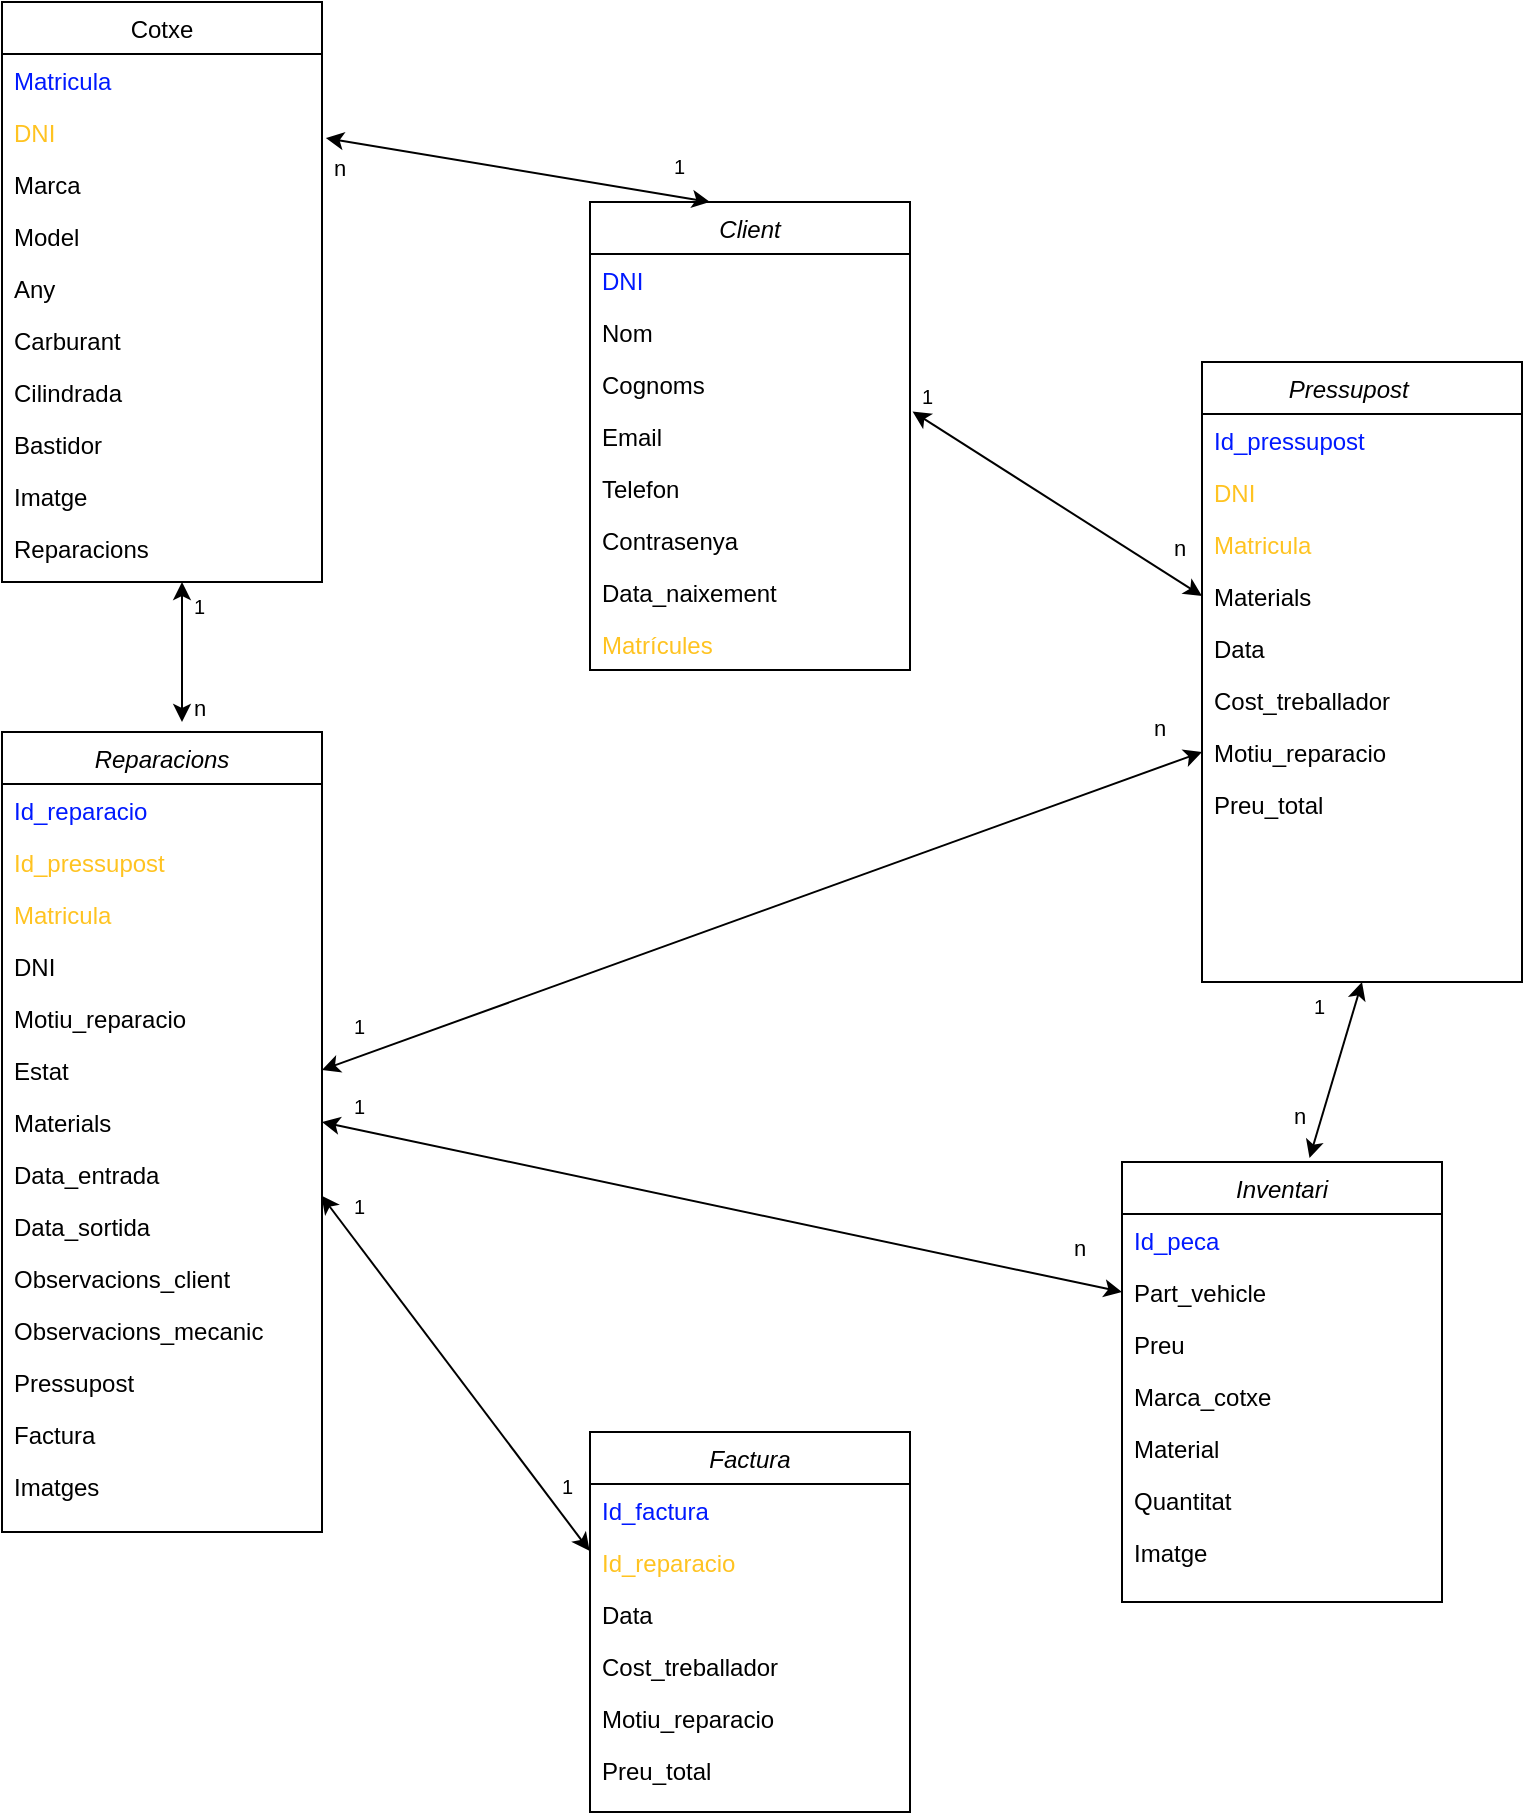 <mxfile version="26.1.2">
  <diagram id="C5RBs43oDa-KdzZeNtuy" name="Page-1">
    <mxGraphModel dx="1949" dy="1136" grid="1" gridSize="10" guides="1" tooltips="1" connect="1" arrows="1" fold="1" page="1" pageScale="1" pageWidth="827" pageHeight="1169" math="0" shadow="0">
      <root>
        <mxCell id="WIyWlLk6GJQsqaUBKTNV-0" />
        <mxCell id="WIyWlLk6GJQsqaUBKTNV-1" parent="WIyWlLk6GJQsqaUBKTNV-0" />
        <mxCell id="zkfFHV4jXpPFQw0GAbJ--0" value="Client" style="swimlane;fontStyle=2;align=center;verticalAlign=top;childLayout=stackLayout;horizontal=1;startSize=26;horizontalStack=0;resizeParent=1;resizeLast=0;collapsible=1;marginBottom=0;rounded=0;shadow=0;strokeWidth=1;" parent="WIyWlLk6GJQsqaUBKTNV-1" vertex="1">
          <mxGeometry x="334" y="120" width="160" height="234" as="geometry">
            <mxRectangle x="230" y="140" width="160" height="26" as="alternateBounds" />
          </mxGeometry>
        </mxCell>
        <mxCell id="zkfFHV4jXpPFQw0GAbJ--1" value="DNI" style="text;align=left;verticalAlign=top;spacingLeft=4;spacingRight=4;overflow=hidden;rotatable=0;points=[[0,0.5],[1,0.5]];portConstraint=eastwest;fontColor=#0019FF;" parent="zkfFHV4jXpPFQw0GAbJ--0" vertex="1">
          <mxGeometry y="26" width="160" height="26" as="geometry" />
        </mxCell>
        <mxCell id="zkfFHV4jXpPFQw0GAbJ--2" value="Nom" style="text;align=left;verticalAlign=top;spacingLeft=4;spacingRight=4;overflow=hidden;rotatable=0;points=[[0,0.5],[1,0.5]];portConstraint=eastwest;rounded=0;shadow=0;html=0;" parent="zkfFHV4jXpPFQw0GAbJ--0" vertex="1">
          <mxGeometry y="52" width="160" height="26" as="geometry" />
        </mxCell>
        <mxCell id="zkfFHV4jXpPFQw0GAbJ--3" value="Cognoms" style="text;align=left;verticalAlign=top;spacingLeft=4;spacingRight=4;overflow=hidden;rotatable=0;points=[[0,0.5],[1,0.5]];portConstraint=eastwest;rounded=0;shadow=0;html=0;" parent="zkfFHV4jXpPFQw0GAbJ--0" vertex="1">
          <mxGeometry y="78" width="160" height="26" as="geometry" />
        </mxCell>
        <mxCell id="kk_KnP8FY8edetjL6T1r-1" value="Email" style="text;align=left;verticalAlign=top;spacingLeft=4;spacingRight=4;overflow=hidden;rotatable=0;points=[[0,0.5],[1,0.5]];portConstraint=eastwest;rounded=0;shadow=0;html=0;" parent="zkfFHV4jXpPFQw0GAbJ--0" vertex="1">
          <mxGeometry y="104" width="160" height="26" as="geometry" />
        </mxCell>
        <mxCell id="kk_KnP8FY8edetjL6T1r-2" value="Telefon" style="text;align=left;verticalAlign=top;spacingLeft=4;spacingRight=4;overflow=hidden;rotatable=0;points=[[0,0.5],[1,0.5]];portConstraint=eastwest;rounded=0;shadow=0;html=0;" parent="zkfFHV4jXpPFQw0GAbJ--0" vertex="1">
          <mxGeometry y="130" width="160" height="26" as="geometry" />
        </mxCell>
        <mxCell id="kk_KnP8FY8edetjL6T1r-3" value="Contrasenya" style="text;align=left;verticalAlign=top;spacingLeft=4;spacingRight=4;overflow=hidden;rotatable=0;points=[[0,0.5],[1,0.5]];portConstraint=eastwest;rounded=0;shadow=0;html=0;" parent="zkfFHV4jXpPFQw0GAbJ--0" vertex="1">
          <mxGeometry y="156" width="160" height="26" as="geometry" />
        </mxCell>
        <mxCell id="tGWm42ffMuF9oj1P_Umc-0" value="Data_naixement" style="text;align=left;verticalAlign=top;spacingLeft=4;spacingRight=4;overflow=hidden;rotatable=0;points=[[0,0.5],[1,0.5]];portConstraint=eastwest;rounded=0;shadow=0;html=0;" vertex="1" parent="zkfFHV4jXpPFQw0GAbJ--0">
          <mxGeometry y="182" width="160" height="26" as="geometry" />
        </mxCell>
        <mxCell id="tGWm42ffMuF9oj1P_Umc-1" value="Matrícules" style="text;align=left;verticalAlign=top;spacingLeft=4;spacingRight=4;overflow=hidden;rotatable=0;points=[[0,0.5],[1,0.5]];portConstraint=eastwest;rounded=0;shadow=0;html=0;fontColor=#FFC321;" vertex="1" parent="zkfFHV4jXpPFQw0GAbJ--0">
          <mxGeometry y="208" width="160" height="26" as="geometry" />
        </mxCell>
        <mxCell id="zkfFHV4jXpPFQw0GAbJ--17" value="Cotxe" style="swimlane;fontStyle=0;align=center;verticalAlign=top;childLayout=stackLayout;horizontal=1;startSize=26;horizontalStack=0;resizeParent=1;resizeLast=0;collapsible=1;marginBottom=0;rounded=0;shadow=0;strokeWidth=1;" parent="WIyWlLk6GJQsqaUBKTNV-1" vertex="1">
          <mxGeometry x="40" y="20" width="160" height="290" as="geometry">
            <mxRectangle x="550" y="140" width="160" height="26" as="alternateBounds" />
          </mxGeometry>
        </mxCell>
        <mxCell id="zkfFHV4jXpPFQw0GAbJ--18" value="Matricula" style="text;align=left;verticalAlign=top;spacingLeft=4;spacingRight=4;overflow=hidden;rotatable=0;points=[[0,0.5],[1,0.5]];portConstraint=eastwest;fontColor=#0019FF;" parent="zkfFHV4jXpPFQw0GAbJ--17" vertex="1">
          <mxGeometry y="26" width="160" height="26" as="geometry" />
        </mxCell>
        <mxCell id="kk_KnP8FY8edetjL6T1r-80" value="DNI" style="text;align=left;verticalAlign=top;spacingLeft=4;spacingRight=4;overflow=hidden;rotatable=0;points=[[0,0.5],[1,0.5]];portConstraint=eastwest;rounded=0;shadow=0;html=0;fontColor=#FFC321;" parent="zkfFHV4jXpPFQw0GAbJ--17" vertex="1">
          <mxGeometry y="52" width="160" height="26" as="geometry" />
        </mxCell>
        <mxCell id="zkfFHV4jXpPFQw0GAbJ--19" value="Marca" style="text;align=left;verticalAlign=top;spacingLeft=4;spacingRight=4;overflow=hidden;rotatable=0;points=[[0,0.5],[1,0.5]];portConstraint=eastwest;rounded=0;shadow=0;html=0;" parent="zkfFHV4jXpPFQw0GAbJ--17" vertex="1">
          <mxGeometry y="78" width="160" height="26" as="geometry" />
        </mxCell>
        <mxCell id="zkfFHV4jXpPFQw0GAbJ--20" value="Model" style="text;align=left;verticalAlign=top;spacingLeft=4;spacingRight=4;overflow=hidden;rotatable=0;points=[[0,0.5],[1,0.5]];portConstraint=eastwest;rounded=0;shadow=0;html=0;" parent="zkfFHV4jXpPFQw0GAbJ--17" vertex="1">
          <mxGeometry y="104" width="160" height="26" as="geometry" />
        </mxCell>
        <mxCell id="zkfFHV4jXpPFQw0GAbJ--21" value="Any" style="text;align=left;verticalAlign=top;spacingLeft=4;spacingRight=4;overflow=hidden;rotatable=0;points=[[0,0.5],[1,0.5]];portConstraint=eastwest;rounded=0;shadow=0;html=0;" parent="zkfFHV4jXpPFQw0GAbJ--17" vertex="1">
          <mxGeometry y="130" width="160" height="26" as="geometry" />
        </mxCell>
        <mxCell id="zkfFHV4jXpPFQw0GAbJ--22" value="Carburant" style="text;align=left;verticalAlign=top;spacingLeft=4;spacingRight=4;overflow=hidden;rotatable=0;points=[[0,0.5],[1,0.5]];portConstraint=eastwest;rounded=0;shadow=0;html=0;" parent="zkfFHV4jXpPFQw0GAbJ--17" vertex="1">
          <mxGeometry y="156" width="160" height="26" as="geometry" />
        </mxCell>
        <mxCell id="kk_KnP8FY8edetjL6T1r-5" value="Cilindrada" style="text;align=left;verticalAlign=top;spacingLeft=4;spacingRight=4;overflow=hidden;rotatable=0;points=[[0,0.5],[1,0.5]];portConstraint=eastwest;rounded=0;shadow=0;html=0;" parent="zkfFHV4jXpPFQw0GAbJ--17" vertex="1">
          <mxGeometry y="182" width="160" height="26" as="geometry" />
        </mxCell>
        <mxCell id="kk_KnP8FY8edetjL6T1r-6" value="Bastidor" style="text;align=left;verticalAlign=top;spacingLeft=4;spacingRight=4;overflow=hidden;rotatable=0;points=[[0,0.5],[1,0.5]];portConstraint=eastwest;rounded=0;shadow=0;html=0;" parent="zkfFHV4jXpPFQw0GAbJ--17" vertex="1">
          <mxGeometry y="208" width="160" height="26" as="geometry" />
        </mxCell>
        <mxCell id="kk_KnP8FY8edetjL6T1r-7" value="Imatge" style="text;align=left;verticalAlign=top;spacingLeft=4;spacingRight=4;overflow=hidden;rotatable=0;points=[[0,0.5],[1,0.5]];portConstraint=eastwest;rounded=0;shadow=0;html=0;" parent="zkfFHV4jXpPFQw0GAbJ--17" vertex="1">
          <mxGeometry y="234" width="160" height="26" as="geometry" />
        </mxCell>
        <mxCell id="kk_KnP8FY8edetjL6T1r-83" value="Reparacions" style="text;align=left;verticalAlign=top;spacingLeft=4;spacingRight=4;overflow=hidden;rotatable=0;points=[[0,0.5],[1,0.5]];portConstraint=eastwest;rounded=0;shadow=0;html=0;" parent="zkfFHV4jXpPFQw0GAbJ--17" vertex="1">
          <mxGeometry y="260" width="160" height="26" as="geometry" />
        </mxCell>
        <mxCell id="kk_KnP8FY8edetjL6T1r-8" value="Reparacions" style="swimlane;fontStyle=2;align=center;verticalAlign=top;childLayout=stackLayout;horizontal=1;startSize=26;horizontalStack=0;resizeParent=1;resizeLast=0;collapsible=1;marginBottom=0;rounded=0;shadow=0;strokeWidth=1;" parent="WIyWlLk6GJQsqaUBKTNV-1" vertex="1">
          <mxGeometry x="40" y="385" width="160" height="400" as="geometry">
            <mxRectangle x="230" y="140" width="160" height="26" as="alternateBounds" />
          </mxGeometry>
        </mxCell>
        <mxCell id="kk_KnP8FY8edetjL6T1r-11" value="Id_reparacio" style="text;align=left;verticalAlign=top;spacingLeft=4;spacingRight=4;overflow=hidden;rotatable=0;points=[[0,0.5],[1,0.5]];portConstraint=eastwest;rounded=0;shadow=0;html=0;fontColor=#0019FF;" parent="kk_KnP8FY8edetjL6T1r-8" vertex="1">
          <mxGeometry y="26" width="160" height="26" as="geometry" />
        </mxCell>
        <mxCell id="kk_KnP8FY8edetjL6T1r-46" value="Id_pressupost" style="text;align=left;verticalAlign=top;spacingLeft=4;spacingRight=4;overflow=hidden;rotatable=0;points=[[0,0.5],[1,0.5]];portConstraint=eastwest;rounded=0;shadow=0;html=0;fontColor=#FFC321;" parent="kk_KnP8FY8edetjL6T1r-8" vertex="1">
          <mxGeometry y="52" width="160" height="26" as="geometry" />
        </mxCell>
        <mxCell id="kk_KnP8FY8edetjL6T1r-15" value="Matricula" style="text;align=left;verticalAlign=top;spacingLeft=4;spacingRight=4;overflow=hidden;rotatable=0;points=[[0,0.5],[1,0.5]];portConstraint=eastwest;fontColor=#FFC321;" parent="kk_KnP8FY8edetjL6T1r-8" vertex="1">
          <mxGeometry y="78" width="160" height="26" as="geometry" />
        </mxCell>
        <mxCell id="kk_KnP8FY8edetjL6T1r-10" value="DNI" style="text;align=left;verticalAlign=top;spacingLeft=4;spacingRight=4;overflow=hidden;rotatable=0;points=[[0,0.5],[1,0.5]];portConstraint=eastwest;rounded=0;shadow=0;html=0;" parent="kk_KnP8FY8edetjL6T1r-8" vertex="1">
          <mxGeometry y="104" width="160" height="26" as="geometry" />
        </mxCell>
        <mxCell id="kk_KnP8FY8edetjL6T1r-47" value="Motiu_reparacio" style="text;align=left;verticalAlign=top;spacingLeft=4;spacingRight=4;overflow=hidden;rotatable=0;points=[[0,0.5],[1,0.5]];portConstraint=eastwest;rounded=0;shadow=0;html=0;" parent="kk_KnP8FY8edetjL6T1r-8" vertex="1">
          <mxGeometry y="130" width="160" height="26" as="geometry" />
        </mxCell>
        <mxCell id="kk_KnP8FY8edetjL6T1r-16" value="Estat" style="text;align=left;verticalAlign=top;spacingLeft=4;spacingRight=4;overflow=hidden;rotatable=0;points=[[0,0.5],[1,0.5]];portConstraint=eastwest;rounded=0;shadow=0;html=0;" parent="kk_KnP8FY8edetjL6T1r-8" vertex="1">
          <mxGeometry y="156" width="160" height="26" as="geometry" />
        </mxCell>
        <mxCell id="kk_KnP8FY8edetjL6T1r-60" value="Materials" style="text;align=left;verticalAlign=top;spacingLeft=4;spacingRight=4;overflow=hidden;rotatable=0;points=[[0,0.5],[1,0.5]];portConstraint=eastwest;rounded=0;shadow=0;html=0;" parent="kk_KnP8FY8edetjL6T1r-8" vertex="1">
          <mxGeometry y="182" width="160" height="26" as="geometry" />
        </mxCell>
        <mxCell id="kk_KnP8FY8edetjL6T1r-17" value="Data_entrada" style="text;align=left;verticalAlign=top;spacingLeft=4;spacingRight=4;overflow=hidden;rotatable=0;points=[[0,0.5],[1,0.5]];portConstraint=eastwest;rounded=0;shadow=0;html=0;" parent="kk_KnP8FY8edetjL6T1r-8" vertex="1">
          <mxGeometry y="208" width="160" height="26" as="geometry" />
        </mxCell>
        <mxCell id="kk_KnP8FY8edetjL6T1r-18" value="Data_sortida" style="text;align=left;verticalAlign=top;spacingLeft=4;spacingRight=4;overflow=hidden;rotatable=0;points=[[0,0.5],[1,0.5]];portConstraint=eastwest;rounded=0;shadow=0;html=0;" parent="kk_KnP8FY8edetjL6T1r-8" vertex="1">
          <mxGeometry y="234" width="160" height="26" as="geometry" />
        </mxCell>
        <mxCell id="kk_KnP8FY8edetjL6T1r-19" value="Observacions_client" style="text;align=left;verticalAlign=top;spacingLeft=4;spacingRight=4;overflow=hidden;rotatable=0;points=[[0,0.5],[1,0.5]];portConstraint=eastwest;rounded=0;shadow=0;html=0;" parent="kk_KnP8FY8edetjL6T1r-8" vertex="1">
          <mxGeometry y="260" width="160" height="26" as="geometry" />
        </mxCell>
        <mxCell id="kk_KnP8FY8edetjL6T1r-20" value="Observacions_mecanic" style="text;align=left;verticalAlign=top;spacingLeft=4;spacingRight=4;overflow=hidden;rotatable=0;points=[[0,0.5],[1,0.5]];portConstraint=eastwest;rounded=0;shadow=0;html=0;" parent="kk_KnP8FY8edetjL6T1r-8" vertex="1">
          <mxGeometry y="286" width="160" height="26" as="geometry" />
        </mxCell>
        <mxCell id="kk_KnP8FY8edetjL6T1r-21" value="Pressupost" style="text;align=left;verticalAlign=top;spacingLeft=4;spacingRight=4;overflow=hidden;rotatable=0;points=[[0,0.5],[1,0.5]];portConstraint=eastwest;rounded=0;shadow=0;html=0;" parent="kk_KnP8FY8edetjL6T1r-8" vertex="1">
          <mxGeometry y="312" width="160" height="26" as="geometry" />
        </mxCell>
        <mxCell id="kk_KnP8FY8edetjL6T1r-22" value="Factura" style="text;align=left;verticalAlign=top;spacingLeft=4;spacingRight=4;overflow=hidden;rotatable=0;points=[[0,0.5],[1,0.5]];portConstraint=eastwest;rounded=0;shadow=0;html=0;" parent="kk_KnP8FY8edetjL6T1r-8" vertex="1">
          <mxGeometry y="338" width="160" height="26" as="geometry" />
        </mxCell>
        <mxCell id="kk_KnP8FY8edetjL6T1r-34" value="Imatges" style="text;align=left;verticalAlign=top;spacingLeft=4;spacingRight=4;overflow=hidden;rotatable=0;points=[[0,0.5],[1,0.5]];portConstraint=eastwest;rounded=0;shadow=0;html=0;" parent="kk_KnP8FY8edetjL6T1r-8" vertex="1">
          <mxGeometry y="364" width="160" height="32" as="geometry" />
        </mxCell>
        <mxCell id="kk_KnP8FY8edetjL6T1r-23" value="Pressupost    " style="swimlane;fontStyle=2;align=center;verticalAlign=top;childLayout=stackLayout;horizontal=1;startSize=26;horizontalStack=0;resizeParent=1;resizeLast=0;collapsible=1;marginBottom=0;rounded=0;shadow=0;strokeWidth=1;" parent="WIyWlLk6GJQsqaUBKTNV-1" vertex="1">
          <mxGeometry x="640" y="200" width="160" height="310" as="geometry">
            <mxRectangle x="230" y="140" width="160" height="26" as="alternateBounds" />
          </mxGeometry>
        </mxCell>
        <mxCell id="kk_KnP8FY8edetjL6T1r-24" value="Id_pressupost" style="text;align=left;verticalAlign=top;spacingLeft=4;spacingRight=4;overflow=hidden;rotatable=0;points=[[0,0.5],[1,0.5]];portConstraint=eastwest;rounded=0;shadow=0;html=0;fontColor=#0019FF;" parent="kk_KnP8FY8edetjL6T1r-23" vertex="1">
          <mxGeometry y="26" width="160" height="26" as="geometry" />
        </mxCell>
        <mxCell id="kk_KnP8FY8edetjL6T1r-27" value="DNI" style="text;align=left;verticalAlign=top;spacingLeft=4;spacingRight=4;overflow=hidden;rotatable=0;points=[[0,0.5],[1,0.5]];portConstraint=eastwest;rounded=0;shadow=0;html=0;fontColor=#FFC321;" parent="kk_KnP8FY8edetjL6T1r-23" vertex="1">
          <mxGeometry y="52" width="160" height="26" as="geometry" />
        </mxCell>
        <mxCell id="kk_KnP8FY8edetjL6T1r-33" value="Matricula" style="text;align=left;verticalAlign=top;spacingLeft=4;spacingRight=4;overflow=hidden;rotatable=0;points=[[0,0.5],[1,0.5]];portConstraint=eastwest;rounded=0;shadow=0;html=0;fontColor=#FFC321;" parent="kk_KnP8FY8edetjL6T1r-23" vertex="1">
          <mxGeometry y="78" width="160" height="26" as="geometry" />
        </mxCell>
        <mxCell id="kk_KnP8FY8edetjL6T1r-43" value="Materials" style="text;align=left;verticalAlign=top;spacingLeft=4;spacingRight=4;overflow=hidden;rotatable=0;points=[[0,0.5],[1,0.5]];portConstraint=eastwest;rounded=0;shadow=0;html=0;" parent="kk_KnP8FY8edetjL6T1r-23" vertex="1">
          <mxGeometry y="104" width="160" height="26" as="geometry" />
        </mxCell>
        <mxCell id="kk_KnP8FY8edetjL6T1r-49" value="Data" style="text;align=left;verticalAlign=top;spacingLeft=4;spacingRight=4;overflow=hidden;rotatable=0;points=[[0,0.5],[1,0.5]];portConstraint=eastwest;rounded=0;shadow=0;html=0;" parent="kk_KnP8FY8edetjL6T1r-23" vertex="1">
          <mxGeometry y="130" width="160" height="26" as="geometry" />
        </mxCell>
        <mxCell id="kk_KnP8FY8edetjL6T1r-44" value="Cost_treballador" style="text;align=left;verticalAlign=top;spacingLeft=4;spacingRight=4;overflow=hidden;rotatable=0;points=[[0,0.5],[1,0.5]];portConstraint=eastwest;rounded=0;shadow=0;html=0;" parent="kk_KnP8FY8edetjL6T1r-23" vertex="1">
          <mxGeometry y="156" width="160" height="26" as="geometry" />
        </mxCell>
        <mxCell id="kk_KnP8FY8edetjL6T1r-45" value="Motiu_reparacio" style="text;align=left;verticalAlign=top;spacingLeft=4;spacingRight=4;overflow=hidden;rotatable=0;points=[[0,0.5],[1,0.5]];portConstraint=eastwest;rounded=0;shadow=0;html=0;" parent="kk_KnP8FY8edetjL6T1r-23" vertex="1">
          <mxGeometry y="182" width="160" height="26" as="geometry" />
        </mxCell>
        <mxCell id="kk_KnP8FY8edetjL6T1r-48" value="Preu_total" style="text;align=left;verticalAlign=top;spacingLeft=4;spacingRight=4;overflow=hidden;rotatable=0;points=[[0,0.5],[1,0.5]];portConstraint=eastwest;rounded=0;shadow=0;html=0;" parent="kk_KnP8FY8edetjL6T1r-23" vertex="1">
          <mxGeometry y="208" width="160" height="26" as="geometry" />
        </mxCell>
        <mxCell id="kk_KnP8FY8edetjL6T1r-35" value="Inventari" style="swimlane;fontStyle=2;align=center;verticalAlign=top;childLayout=stackLayout;horizontal=1;startSize=26;horizontalStack=0;resizeParent=1;resizeLast=0;collapsible=1;marginBottom=0;rounded=0;shadow=0;strokeWidth=1;" parent="WIyWlLk6GJQsqaUBKTNV-1" vertex="1">
          <mxGeometry x="600" y="600" width="160" height="220" as="geometry">
            <mxRectangle x="230" y="140" width="160" height="26" as="alternateBounds" />
          </mxGeometry>
        </mxCell>
        <mxCell id="kk_KnP8FY8edetjL6T1r-36" value="Id_peca        " style="text;align=left;verticalAlign=top;spacingLeft=4;spacingRight=4;overflow=hidden;rotatable=0;points=[[0,0.5],[1,0.5]];portConstraint=eastwest;rounded=0;shadow=0;html=0;fontColor=#0019FF;" parent="kk_KnP8FY8edetjL6T1r-35" vertex="1">
          <mxGeometry y="26" width="160" height="26" as="geometry" />
        </mxCell>
        <mxCell id="kk_KnP8FY8edetjL6T1r-37" value="Part_vehicle" style="text;align=left;verticalAlign=top;spacingLeft=4;spacingRight=4;overflow=hidden;rotatable=0;points=[[0,0.5],[1,0.5]];portConstraint=eastwest;rounded=0;shadow=0;html=0;" parent="kk_KnP8FY8edetjL6T1r-35" vertex="1">
          <mxGeometry y="52" width="160" height="26" as="geometry" />
        </mxCell>
        <mxCell id="kk_KnP8FY8edetjL6T1r-38" value="Preu" style="text;align=left;verticalAlign=top;spacingLeft=4;spacingRight=4;overflow=hidden;rotatable=0;points=[[0,0.5],[1,0.5]];portConstraint=eastwest;rounded=0;shadow=0;html=0;" parent="kk_KnP8FY8edetjL6T1r-35" vertex="1">
          <mxGeometry y="78" width="160" height="26" as="geometry" />
        </mxCell>
        <mxCell id="kk_KnP8FY8edetjL6T1r-39" value="Marca_cotxe" style="text;align=left;verticalAlign=top;spacingLeft=4;spacingRight=4;overflow=hidden;rotatable=0;points=[[0,0.5],[1,0.5]];portConstraint=eastwest;rounded=0;shadow=0;html=0;" parent="kk_KnP8FY8edetjL6T1r-35" vertex="1">
          <mxGeometry y="104" width="160" height="26" as="geometry" />
        </mxCell>
        <mxCell id="kk_KnP8FY8edetjL6T1r-40" value="Material" style="text;align=left;verticalAlign=top;spacingLeft=4;spacingRight=4;overflow=hidden;rotatable=0;points=[[0,0.5],[1,0.5]];portConstraint=eastwest;rounded=0;shadow=0;html=0;" parent="kk_KnP8FY8edetjL6T1r-35" vertex="1">
          <mxGeometry y="130" width="160" height="26" as="geometry" />
        </mxCell>
        <mxCell id="kk_KnP8FY8edetjL6T1r-41" value="Quantitat" style="text;align=left;verticalAlign=top;spacingLeft=4;spacingRight=4;overflow=hidden;rotatable=0;points=[[0,0.5],[1,0.5]];portConstraint=eastwest;rounded=0;shadow=0;html=0;" parent="kk_KnP8FY8edetjL6T1r-35" vertex="1">
          <mxGeometry y="156" width="160" height="26" as="geometry" />
        </mxCell>
        <mxCell id="kk_KnP8FY8edetjL6T1r-42" value="Imatge" style="text;align=left;verticalAlign=top;spacingLeft=4;spacingRight=4;overflow=hidden;rotatable=0;points=[[0,0.5],[1,0.5]];portConstraint=eastwest;rounded=0;shadow=0;html=0;" parent="kk_KnP8FY8edetjL6T1r-35" vertex="1">
          <mxGeometry y="182" width="160" height="26" as="geometry" />
        </mxCell>
        <mxCell id="kk_KnP8FY8edetjL6T1r-50" value="Factura" style="swimlane;fontStyle=2;align=center;verticalAlign=top;childLayout=stackLayout;horizontal=1;startSize=26;horizontalStack=0;resizeParent=1;resizeLast=0;collapsible=1;marginBottom=0;rounded=0;shadow=0;strokeWidth=1;" parent="WIyWlLk6GJQsqaUBKTNV-1" vertex="1">
          <mxGeometry x="334" y="735" width="160" height="190" as="geometry">
            <mxRectangle x="230" y="140" width="160" height="26" as="alternateBounds" />
          </mxGeometry>
        </mxCell>
        <mxCell id="kk_KnP8FY8edetjL6T1r-51" value="Id_factura" style="text;align=left;verticalAlign=top;spacingLeft=4;spacingRight=4;overflow=hidden;rotatable=0;points=[[0,0.5],[1,0.5]];portConstraint=eastwest;rounded=0;shadow=0;html=0;fontColor=#0019FF;" parent="kk_KnP8FY8edetjL6T1r-50" vertex="1">
          <mxGeometry y="26" width="160" height="26" as="geometry" />
        </mxCell>
        <mxCell id="kk_KnP8FY8edetjL6T1r-61" value="Id_reparacio" style="text;align=left;verticalAlign=top;spacingLeft=4;spacingRight=4;overflow=hidden;rotatable=0;points=[[0,0.5],[1,0.5]];portConstraint=eastwest;rounded=0;shadow=0;html=0;fontColor=#FFC321;" parent="kk_KnP8FY8edetjL6T1r-50" vertex="1">
          <mxGeometry y="52" width="160" height="26" as="geometry" />
        </mxCell>
        <mxCell id="kk_KnP8FY8edetjL6T1r-55" value="Data" style="text;align=left;verticalAlign=top;spacingLeft=4;spacingRight=4;overflow=hidden;rotatable=0;points=[[0,0.5],[1,0.5]];portConstraint=eastwest;rounded=0;shadow=0;html=0;" parent="kk_KnP8FY8edetjL6T1r-50" vertex="1">
          <mxGeometry y="78" width="160" height="26" as="geometry" />
        </mxCell>
        <mxCell id="kk_KnP8FY8edetjL6T1r-56" value="Cost_treballador" style="text;align=left;verticalAlign=top;spacingLeft=4;spacingRight=4;overflow=hidden;rotatable=0;points=[[0,0.5],[1,0.5]];portConstraint=eastwest;rounded=0;shadow=0;html=0;" parent="kk_KnP8FY8edetjL6T1r-50" vertex="1">
          <mxGeometry y="104" width="160" height="26" as="geometry" />
        </mxCell>
        <mxCell id="kk_KnP8FY8edetjL6T1r-57" value="Motiu_reparacio" style="text;align=left;verticalAlign=top;spacingLeft=4;spacingRight=4;overflow=hidden;rotatable=0;points=[[0,0.5],[1,0.5]];portConstraint=eastwest;rounded=0;shadow=0;html=0;" parent="kk_KnP8FY8edetjL6T1r-50" vertex="1">
          <mxGeometry y="130" width="160" height="26" as="geometry" />
        </mxCell>
        <mxCell id="kk_KnP8FY8edetjL6T1r-58" value="Preu_total" style="text;align=left;verticalAlign=top;spacingLeft=4;spacingRight=4;overflow=hidden;rotatable=0;points=[[0,0.5],[1,0.5]];portConstraint=eastwest;rounded=0;shadow=0;html=0;" parent="kk_KnP8FY8edetjL6T1r-50" vertex="1">
          <mxGeometry y="156" width="160" height="26" as="geometry" />
        </mxCell>
        <mxCell id="kk_KnP8FY8edetjL6T1r-64" value="" style="endArrow=classic;startArrow=classic;html=1;rounded=0;entryX=1.012;entryY=0.617;entryDx=0;entryDy=0;entryPerimeter=0;exitX=0.375;exitY=0;exitDx=0;exitDy=0;exitPerimeter=0;" parent="WIyWlLk6GJQsqaUBKTNV-1" source="zkfFHV4jXpPFQw0GAbJ--0" target="kk_KnP8FY8edetjL6T1r-80" edge="1">
          <mxGeometry width="50" height="50" relative="1" as="geometry">
            <mxPoint x="200.0" y="132.86" as="sourcePoint" />
            <mxPoint x="516.48" y="137.14" as="targetPoint" />
          </mxGeometry>
        </mxCell>
        <mxCell id="kk_KnP8FY8edetjL6T1r-65" value="1" style="text;align=left;verticalAlign=top;spacingLeft=4;spacingRight=4;overflow=hidden;rotatable=0;points=[[0,0.5],[1,0.5]];portConstraint=eastwest;fontSize=10;" parent="WIyWlLk6GJQsqaUBKTNV-1" vertex="1">
          <mxGeometry x="370" y="90" width="20" height="20" as="geometry" />
        </mxCell>
        <mxCell id="kk_KnP8FY8edetjL6T1r-66" value="n" style="text;align=left;verticalAlign=top;spacingLeft=4;spacingRight=4;overflow=hidden;rotatable=0;points=[[0,0.5],[1,0.5]];portConstraint=eastwest;fontSize=11;" parent="WIyWlLk6GJQsqaUBKTNV-1" vertex="1">
          <mxGeometry x="200" y="90" width="20" height="20" as="geometry" />
        </mxCell>
        <mxCell id="kk_KnP8FY8edetjL6T1r-68" value="1" style="text;align=left;verticalAlign=top;spacingLeft=4;spacingRight=4;overflow=hidden;rotatable=0;points=[[0,0.5],[1,0.5]];portConstraint=eastwest;fontSize=10;" parent="WIyWlLk6GJQsqaUBKTNV-1" vertex="1">
          <mxGeometry x="494" y="205" width="20" height="20" as="geometry" />
        </mxCell>
        <mxCell id="kk_KnP8FY8edetjL6T1r-69" value="n" style="text;align=left;verticalAlign=top;spacingLeft=4;spacingRight=4;overflow=hidden;rotatable=0;points=[[0,0.5],[1,0.5]];portConstraint=eastwest;fontSize=11;" parent="WIyWlLk6GJQsqaUBKTNV-1" vertex="1">
          <mxGeometry x="620" y="280" width="20" height="20" as="geometry" />
        </mxCell>
        <mxCell id="kk_KnP8FY8edetjL6T1r-77" value="" style="endArrow=classic;startArrow=classic;html=1;rounded=0;exitX=1.008;exitY=0.031;exitDx=0;exitDy=0;exitPerimeter=0;entryX=0;entryY=0.5;entryDx=0;entryDy=0;" parent="WIyWlLk6GJQsqaUBKTNV-1" source="kk_KnP8FY8edetjL6T1r-1" target="kk_KnP8FY8edetjL6T1r-43" edge="1">
          <mxGeometry width="50" height="50" relative="1" as="geometry">
            <mxPoint x="540" y="220" as="sourcePoint" />
            <mxPoint x="590" y="170" as="targetPoint" />
          </mxGeometry>
        </mxCell>
        <mxCell id="kk_KnP8FY8edetjL6T1r-79" value="" style="endArrow=classic;startArrow=classic;html=1;rounded=0;" parent="WIyWlLk6GJQsqaUBKTNV-1" edge="1">
          <mxGeometry width="50" height="50" relative="1" as="geometry">
            <mxPoint x="130" y="380" as="sourcePoint" />
            <mxPoint x="130" y="310" as="targetPoint" />
          </mxGeometry>
        </mxCell>
        <mxCell id="kk_KnP8FY8edetjL6T1r-81" value="1" style="text;align=left;verticalAlign=top;spacingLeft=4;spacingRight=4;overflow=hidden;rotatable=0;points=[[0,0.5],[1,0.5]];portConstraint=eastwest;fontSize=10;" parent="WIyWlLk6GJQsqaUBKTNV-1" vertex="1">
          <mxGeometry x="130" y="310" width="20" height="20" as="geometry" />
        </mxCell>
        <mxCell id="kk_KnP8FY8edetjL6T1r-82" value="n" style="text;align=left;verticalAlign=top;spacingLeft=4;spacingRight=4;overflow=hidden;rotatable=0;points=[[0,0.5],[1,0.5]];portConstraint=eastwest;fontSize=11;" parent="WIyWlLk6GJQsqaUBKTNV-1" vertex="1">
          <mxGeometry x="130" y="360" width="20" height="20" as="geometry" />
        </mxCell>
        <mxCell id="kk_KnP8FY8edetjL6T1r-84" value="" style="endArrow=classic;startArrow=classic;html=1;rounded=0;exitX=1;exitY=0.5;exitDx=0;exitDy=0;entryX=0;entryY=0.5;entryDx=0;entryDy=0;" parent="WIyWlLk6GJQsqaUBKTNV-1" source="kk_KnP8FY8edetjL6T1r-16" target="kk_KnP8FY8edetjL6T1r-45" edge="1">
          <mxGeometry width="50" height="50" relative="1" as="geometry">
            <mxPoint x="280" y="560" as="sourcePoint" />
            <mxPoint x="330" y="510" as="targetPoint" />
          </mxGeometry>
        </mxCell>
        <mxCell id="kk_KnP8FY8edetjL6T1r-85" value="1" style="text;align=left;verticalAlign=top;spacingLeft=4;spacingRight=4;overflow=hidden;rotatable=0;points=[[0,0.5],[1,0.5]];portConstraint=eastwest;fontSize=10;" parent="WIyWlLk6GJQsqaUBKTNV-1" vertex="1">
          <mxGeometry x="210" y="520" width="20" height="20" as="geometry" />
        </mxCell>
        <mxCell id="kk_KnP8FY8edetjL6T1r-86" value="n" style="text;align=left;verticalAlign=top;spacingLeft=4;spacingRight=4;overflow=hidden;rotatable=0;points=[[0,0.5],[1,0.5]];portConstraint=eastwest;fontSize=11;" parent="WIyWlLk6GJQsqaUBKTNV-1" vertex="1">
          <mxGeometry x="610" y="370" width="20" height="20" as="geometry" />
        </mxCell>
        <mxCell id="kk_KnP8FY8edetjL6T1r-87" value="" style="endArrow=classic;startArrow=classic;html=1;rounded=0;exitX=0.998;exitY=0.915;exitDx=0;exitDy=0;exitPerimeter=0;entryX=-0.001;entryY=0.288;entryDx=0;entryDy=0;entryPerimeter=0;" parent="WIyWlLk6GJQsqaUBKTNV-1" source="kk_KnP8FY8edetjL6T1r-17" target="kk_KnP8FY8edetjL6T1r-61" edge="1">
          <mxGeometry width="50" height="50" relative="1" as="geometry">
            <mxPoint x="280" y="680" as="sourcePoint" />
            <mxPoint x="330" y="630" as="targetPoint" />
          </mxGeometry>
        </mxCell>
        <mxCell id="kk_KnP8FY8edetjL6T1r-88" value="1" style="text;align=left;verticalAlign=top;spacingLeft=4;spacingRight=4;overflow=hidden;rotatable=0;points=[[0,0.5],[1,0.5]];portConstraint=eastwest;fontSize=10;" parent="WIyWlLk6GJQsqaUBKTNV-1" vertex="1">
          <mxGeometry x="210" y="610" width="20" height="20" as="geometry" />
        </mxCell>
        <mxCell id="kk_KnP8FY8edetjL6T1r-89" value="1" style="text;align=left;verticalAlign=top;spacingLeft=4;spacingRight=4;overflow=hidden;rotatable=0;points=[[0,0.5],[1,0.5]];portConstraint=eastwest;fontSize=10;" parent="WIyWlLk6GJQsqaUBKTNV-1" vertex="1">
          <mxGeometry x="314" y="750" width="20" height="20" as="geometry" />
        </mxCell>
        <mxCell id="kk_KnP8FY8edetjL6T1r-90" value="" style="endArrow=classic;startArrow=classic;html=1;rounded=0;entryX=0.5;entryY=1;entryDx=0;entryDy=0;exitX=0.586;exitY=-0.009;exitDx=0;exitDy=0;exitPerimeter=0;" parent="WIyWlLk6GJQsqaUBKTNV-1" source="kk_KnP8FY8edetjL6T1r-35" target="kk_KnP8FY8edetjL6T1r-23" edge="1">
          <mxGeometry width="50" height="50" relative="1" as="geometry">
            <mxPoint x="390" y="580" as="sourcePoint" />
            <mxPoint x="440" y="530" as="targetPoint" />
          </mxGeometry>
        </mxCell>
        <mxCell id="kk_KnP8FY8edetjL6T1r-91" value="1" style="text;align=left;verticalAlign=top;spacingLeft=4;spacingRight=4;overflow=hidden;rotatable=0;points=[[0,0.5],[1,0.5]];portConstraint=eastwest;fontSize=10;" parent="WIyWlLk6GJQsqaUBKTNV-1" vertex="1">
          <mxGeometry x="690" y="510" width="20" height="20" as="geometry" />
        </mxCell>
        <mxCell id="kk_KnP8FY8edetjL6T1r-92" value="n" style="text;align=left;verticalAlign=top;spacingLeft=4;spacingRight=4;overflow=hidden;rotatable=0;points=[[0,0.5],[1,0.5]];portConstraint=eastwest;fontSize=11;" parent="WIyWlLk6GJQsqaUBKTNV-1" vertex="1">
          <mxGeometry x="680" y="564" width="20" height="20" as="geometry" />
        </mxCell>
        <mxCell id="kk_KnP8FY8edetjL6T1r-93" value="" style="endArrow=classic;startArrow=classic;html=1;rounded=0;exitX=1;exitY=0.5;exitDx=0;exitDy=0;entryX=0;entryY=0.5;entryDx=0;entryDy=0;" parent="WIyWlLk6GJQsqaUBKTNV-1" source="kk_KnP8FY8edetjL6T1r-60" target="kk_KnP8FY8edetjL6T1r-37" edge="1">
          <mxGeometry width="50" height="50" relative="1" as="geometry">
            <mxPoint x="490" y="510" as="sourcePoint" />
            <mxPoint x="540" y="460" as="targetPoint" />
          </mxGeometry>
        </mxCell>
        <mxCell id="kk_KnP8FY8edetjL6T1r-94" value="1" style="text;align=left;verticalAlign=top;spacingLeft=4;spacingRight=4;overflow=hidden;rotatable=0;points=[[0,0.5],[1,0.5]];portConstraint=eastwest;fontSize=10;" parent="WIyWlLk6GJQsqaUBKTNV-1" vertex="1">
          <mxGeometry x="210" y="560" width="20" height="20" as="geometry" />
        </mxCell>
        <mxCell id="kk_KnP8FY8edetjL6T1r-95" value="n" style="text;align=left;verticalAlign=top;spacingLeft=4;spacingRight=4;overflow=hidden;rotatable=0;points=[[0,0.5],[1,0.5]];portConstraint=eastwest;fontSize=11;" parent="WIyWlLk6GJQsqaUBKTNV-1" vertex="1">
          <mxGeometry x="570" y="630" width="20" height="20" as="geometry" />
        </mxCell>
      </root>
    </mxGraphModel>
  </diagram>
</mxfile>
